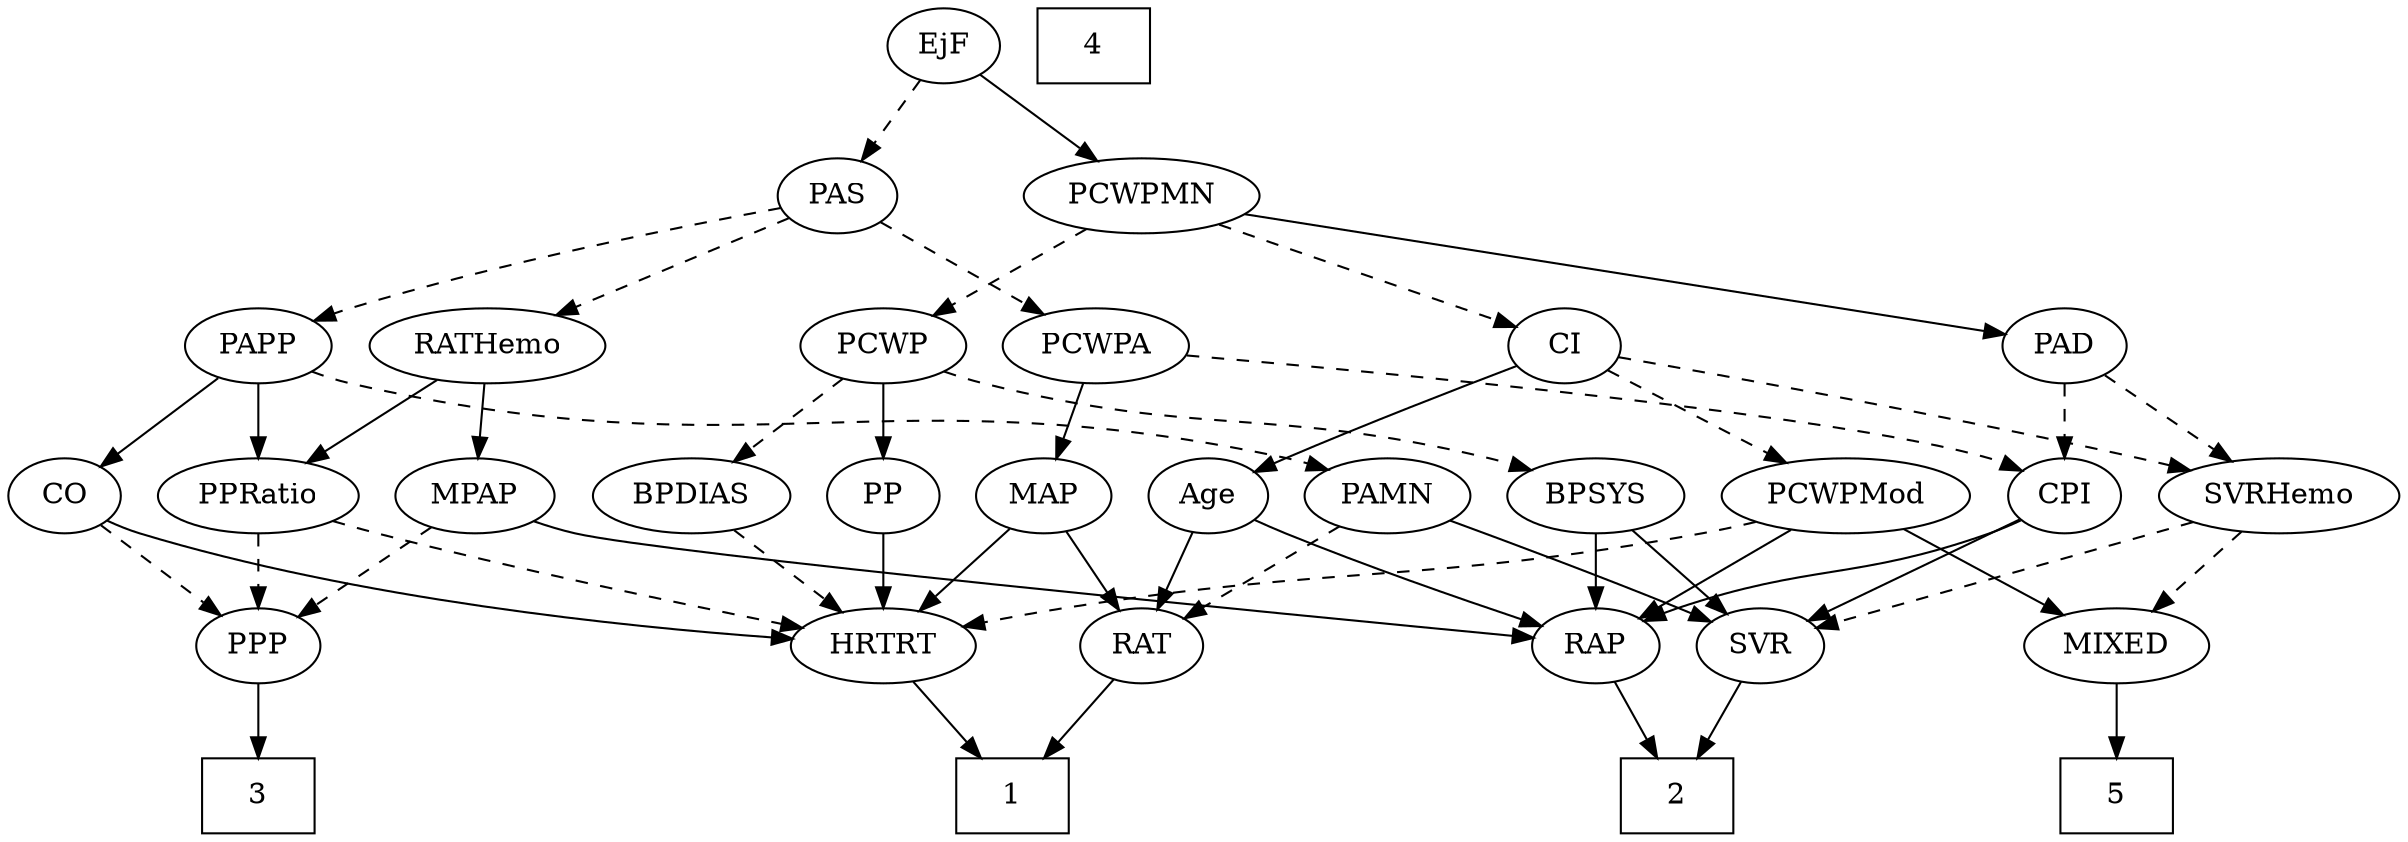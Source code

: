 strict digraph {
	graph [bb="0,0,1062,396"];
	node [label="\N"];
	1	[height=0.5,
		pos="417,18",
		shape=box,
		width=0.75];
	2	[height=0.5,
		pos="749,18",
		shape=box,
		width=0.75];
	3	[height=0.5,
		pos="112,18",
		shape=box,
		width=0.75];
	4	[height=0.5,
		pos="474,378",
		shape=box,
		width=0.75];
	5	[height=0.5,
		pos="942,18",
		shape=box,
		width=0.75];
	Age	[height=0.5,
		pos="539,162",
		width=0.75];
	RAP	[height=0.5,
		pos="712,90",
		width=0.77632];
	Age -> RAP	[pos="e,688.03,99.677 560.21,150.68 565.04,148.41 570.17,146.07 575,144 609.86,129.05 650.46,113.58 678.36,103.24",
		style=solid];
	RAT	[height=0.5,
		pos="501,90",
		width=0.75827];
	Age -> RAT	[pos="e,509.77,107.15 530.19,144.76 525.58,136.28 519.84,125.71 514.68,116.2",
		style=solid];
	EjF	[height=0.5,
		pos="402,378",
		width=0.75];
	PAS	[height=0.5,
		pos="355,306",
		width=0.75];
	EjF -> PAS	[pos="e,365.62,322.82 391.33,361.12 385.45,352.34 378.01,341.26 371.39,331.42",
		style=dashed];
	PCWPMN	[height=0.5,
		pos="483,306",
		width=1.3902];
	EjF -> PCWPMN	[pos="e,464.48,323.01 418,363.17 429.08,353.6 444.06,340.65 456.85,329.6",
		style=solid];
	RAP -> 2	[pos="e,739.95,36.124 720.58,72.765 724.94,64.525 730.33,54.317 735.25,45.016",
		style=solid];
	MIXED	[height=0.5,
		pos="942,90",
		width=1.1193];
	MIXED -> 5	[pos="e,942,36.104 942,71.697 942,63.983 942,54.712 942,46.112",
		style=solid];
	MPAP	[height=0.5,
		pos="205,162",
		width=0.97491];
	MPAP -> RAP	[pos="e,684.41,93.745 231.17,149.64 236.96,147.48 243.12,145.45 249,144 289.97,133.92 571.55,105.08 674.45,94.743",
		style=solid];
	PPP	[height=0.5,
		pos="112,90",
		width=0.75];
	MPAP -> PPP	[pos="e,129.36,104.07 185.73,146.5 171.72,135.95 152.63,121.58 137.38,110.1",
		style=dashed];
	BPSYS	[height=0.5,
		pos="712,162",
		width=1.0471];
	BPSYS -> RAP	[pos="e,712,108.1 712,143.7 712,135.98 712,126.71 712,118.11",
		style=solid];
	SVR	[height=0.5,
		pos="786,90",
		width=0.77632];
	BPSYS -> SVR	[pos="e,770.63,105.54 728.42,145.46 738.66,135.78 751.99,123.17 763.24,112.53",
		style=solid];
	PAD	[height=0.5,
		pos="917,234",
		width=0.79437];
	CPI	[height=0.5,
		pos="917,162",
		width=0.75];
	PAD -> CPI	[pos="e,917,180.1 917,215.7 917,207.98 917,198.71 917,190.11",
		style=dashed];
	SVRHemo	[height=0.5,
		pos="1012,162",
		width=1.3902];
	PAD -> SVRHemo	[pos="e,990.89,178.55 934.87,219.83 948.29,209.94 966.97,196.18 982.59,184.67",
		style=dashed];
	CO	[height=0.5,
		pos="27,162",
		width=0.75];
	CO -> PPP	[pos="e,95.661,104.46 43.389,147.5 55.971,137.14 73.538,122.67 87.747,110.97",
		style=dashed];
	HRTRT	[height=0.5,
		pos="372,90",
		width=1.1013];
	CO -> HRTRT	[pos="e,333.15,94.256 47.553,150.12 52.508,147.83 57.858,145.62 63,144 152.31,115.83 261.14,101.59 322.91,95.273",
		style=solid];
	RATHemo	[height=0.5,
		pos="211,234",
		width=1.3721];
	PAS -> RATHemo	[pos="e,239.54,248.87 333.75,294.67 311.43,283.82 275.86,266.53 248.74,253.35",
		style=dashed];
	PCWPA	[height=0.5,
		pos="467,234",
		width=1.1555];
	PAS -> PCWPA	[pos="e,444.03,249.36 374,293.13 390.78,282.64 415.57,267.14 435.35,254.78",
		style=dashed];
	PAPP	[height=0.5,
		pos="112,234",
		width=0.88464];
	PAS -> PAPP	[pos="e,136.51,245.8 329.48,299.48 290.84,290.86 215.36,273 153,252 150.72,251.23 148.39,250.4 146.05,249.53",
		style=dashed];
	PAMN	[height=0.5,
		pos="620,162",
		width=1.011];
	PAMN -> RAT	[pos="e,520.81,102.65 597.34,147.67 578.07,136.33 550.31,120 529.53,107.78",
		style=dashed];
	PAMN -> SVR	[pos="e,763.76,101.4 647.82,149.95 674.04,139.45 714.36,123.06 749,108 750.8,107.22 752.64,106.41 754.5,105.58",
		style=solid];
	RATHemo -> MPAP	[pos="e,206.47,180.1 209.52,215.7 208.86,207.98 208.06,198.71 207.32,190.11",
		style=solid];
	PPRatio	[height=0.5,
		pos="112,162",
		width=1.1013];
	RATHemo -> PPRatio	[pos="e,132.56,177.54 189.03,217.46 174.8,207.41 156.13,194.2 140.73,183.31",
		style=solid];
	CPI -> RAP	[pos="e,733.66,101.67 895.94,150.3 891.1,148.06 885.93,145.82 881,144 823.96,122.94 806.15,128.76 749,108 747.11,107.31 745.18,106.57 \
743.24,105.78",
		style=solid];
	CPI -> SVR	[pos="e,806.76,102.09 896.53,150.06 874.84,138.47 840.37,120.05 815.69,106.86",
		style=solid];
	RAT -> 1	[pos="e,437.62,36.18 484.8,75.503 473.67,66.225 458.59,53.656 445.47,42.728",
		style=solid];
	SVR -> 2	[pos="e,758.05,36.124 777.42,72.765 773.06,64.525 767.67,54.317 762.75,45.016",
		style=solid];
	PCWPMod	[height=0.5,
		pos="820,162",
		width=1.4443];
	PCWPMod -> RAP	[pos="e,731.07,103.36 796.57,145.81 779.87,134.99 757.37,120.4 739.77,109",
		style=solid];
	PCWPMod -> MIXED	[pos="e,918.12,104.7 845.58,146.33 864.12,135.69 889.34,121.22 909.34,109.74",
		style=solid];
	PCWPMod -> HRTRT	[pos="e,407.69,98.033 782.14,149.5 774.53,147.46 766.55,145.5 759,144 629.9,118.26 595.14,127.84 465,108 449.58,105.65 432.78,102.7 417.76,\
99.92",
		style=dashed];
	PCWPA -> CPI	[pos="e,896.5,174.03 507.44,229.45 597.35,221.29 811.36,200.35 881,180 882.94,179.43 884.91,178.77 886.87,178.05",
		style=dashed];
	MAP	[height=0.5,
		pos="463,162",
		width=0.84854];
	PCWPA -> MAP	[pos="e,463.98,180.1 466.01,215.7 465.57,207.98 465.04,198.71 464.55,190.11",
		style=solid];
	PCWPMN -> PAD	[pos="e,889.54,239.43 527.81,297.77 613.62,283.93 799.69,253.92 879.45,241.06",
		style=solid];
	PCWP	[height=0.5,
		pos="372,234",
		width=0.97491];
	PCWPMN -> PCWP	[pos="e,393.52,248.57 459.19,289.98 442.59,279.52 420.3,265.46 402.42,254.18",
		style=dashed];
	CI	[height=0.5,
		pos="687,234",
		width=0.75];
	PCWPMN -> CI	[pos="e,663.5,243.06 518.07,292.97 556.08,279.92 616.28,259.27 653.62,246.46",
		style=dashed];
	SVRHemo -> MIXED	[pos="e,957.67,106.67 995.76,144.76 986.62,135.62 975.06,124.06 965,114",
		style=dashed];
	SVRHemo -> SVR	[pos="e,810.64,98.633 975.44,149.68 932.62,136.41 862.24,114.61 820.38,101.65",
		style=dashed];
	BPDIAS	[height=0.5,
		pos="372,162",
		width=1.1735];
	BPDIAS -> HRTRT	[pos="e,372,108.1 372,143.7 372,135.98 372,126.71 372,118.11",
		style=dashed];
	MAP -> RAT	[pos="e,492.23,107.15 471.81,144.76 476.42,136.28 482.16,125.71 487.32,116.2",
		style=solid];
	MAP -> HRTRT	[pos="e,391.2,105.77 445.02,147.17 432.03,137.18 414.25,123.5 399.48,112.14",
		style=solid];
	PP	[height=0.5,
		pos="285,162",
		width=0.75];
	PP -> HRTRT	[pos="e,353.16,106.16 301.77,147.5 314.07,137.61 331.03,123.96 345.2,112.56",
		style=solid];
	PPP -> 3	[pos="e,112,36.104 112,71.697 112,63.983 112,54.712 112,46.112",
		style=solid];
	PPRatio -> PPP	[pos="e,112,108.1 112,143.7 112,135.98 112,126.71 112,118.11",
		style=dashed];
	PPRatio -> HRTRT	[pos="e,337.02,98.793 141.92,150.15 148.19,148.01 154.79,145.85 161,144 217.79,127.05 284.24,110.97 327.17,101.06",
		style=dashed];
	PCWP -> BPSYS	[pos="e,683.96,174.2 398.21,221.77 403.99,219.6 410.14,217.54 416,216 524.17,187.67 556.53,207.16 665,180 668.02,179.24 671.11,178.37 \
674.2,177.42",
		style=dashed];
	PCWP -> BPDIAS	[pos="e,372,180.1 372,215.7 372,207.98 372,198.71 372,190.11",
		style=dashed];
	PCWP -> PP	[pos="e,301.53,176.3 353.97,218.5 341.08,208.12 323.56,194.03 309.41,182.64",
		style=solid];
	CI -> Age	[pos="e,560.55,173.19 665.48,222.82 640.27,210.9 598.32,191.06 569.7,177.52",
		style=solid];
	CI -> PCWPMod	[pos="e,792.32,177.57 707.49,222.22 727.65,211.61 758.87,195.17 783.32,182.31",
		style=dashed];
	CI -> SVRHemo	[pos="e,974.99,174.18 712.84,228.6 760.55,220.3 865.61,201.26 953,180 957.02,179.02 961.18,177.95 965.34,176.83",
		style=dashed];
	PAPP -> CO	[pos="e,43.31,176.43 94.799,218.83 82.228,208.48 65.014,194.31 51.077,182.83",
		style=solid];
	PAPP -> PAMN	[pos="e,593.24,174.49 135.87,221.66 141.39,219.45 147.31,217.39 153,216 335.88,171.42 391.43,221.66 575,180 577.83,179.36 580.71,178.58 \
583.59,177.71",
		style=dashed];
	PAPP -> PPRatio	[pos="e,112,180.1 112,215.7 112,207.98 112,198.71 112,190.11",
		style=solid];
	HRTRT -> 1	[pos="e,405.78,36.447 382.66,72.411 387.94,64.2 394.44,54.099 400.35,44.9",
		style=solid];
}
